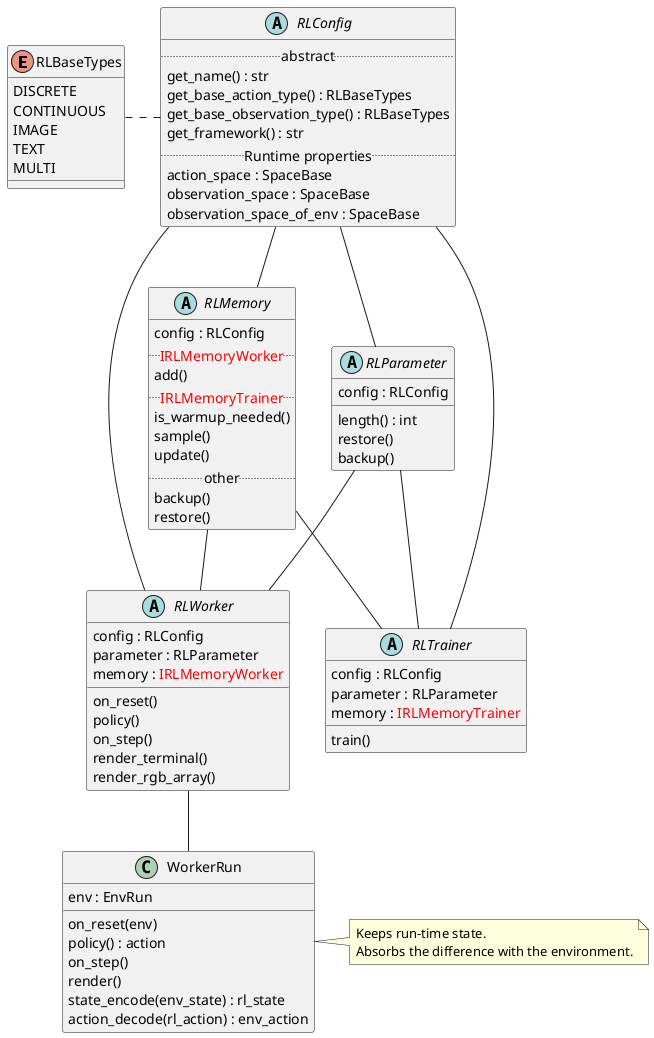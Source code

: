 @startuml class_rl

enum RLBaseTypes {
    DISCRETE
    CONTINUOUS
    IMAGE
    TEXT
    MULTI
}

class WorkerRun {
    env : EnvRun
    on_reset(env)
    policy() : action
    on_step()
    render()
    state_encode(env_state) : rl_state
    action_decode(rl_action) : env_action
}
note "Keeps run-time state.\nAbsorbs the difference with the environment." as WorkerRunMemo
WorkerRun . WorkerRunMemo


abstract RLWorker {
    config : RLConfig
    parameter : RLParameter
    memory : <color red>IRLMemoryWorker</color>
    on_reset()
    policy()
    on_step()
    render_terminal()
    render_rgb_array()
}
RLWorker -- WorkerRun


abstract RLTrainer {
    config : RLConfig
    parameter : RLParameter
    memory : <color red>IRLMemoryTrainer</color>
    train()
}

abstract RLMemory {
    config : RLConfig
    .. <color red>IRLMemoryWorker</color> ..
    add()
    .. <color red>IRLMemoryTrainer</color> ..
    is_warmup_needed()
    sample()
    update()
    .. other ..
    backup()
    restore()
}


abstract RLParameter {
    config : RLConfig
    length() : int
    restore()
    backup()
}


abstract RLConfig {
    .. abstract ..
    get_name() : str
    get_base_action_type() : RLBaseTypes
    get_base_observation_type() : RLBaseTypes
    get_framework() : str
    .. Runtime properties ..
    action_space : SpaceBase
    observation_space : SpaceBase
    observation_space_of_env : SpaceBase
}


RLBaseTypes . RLConfig

RLConfig --- RLWorker
RLConfig --- RLTrainer
RLConfig -- RLParameter
RLConfig -- RLMemory

RLParameter -- RLWorker
RLParameter -- RLTrainer
RLMemory -- RLWorker
RLMemory -- RLTrainer

@enduml